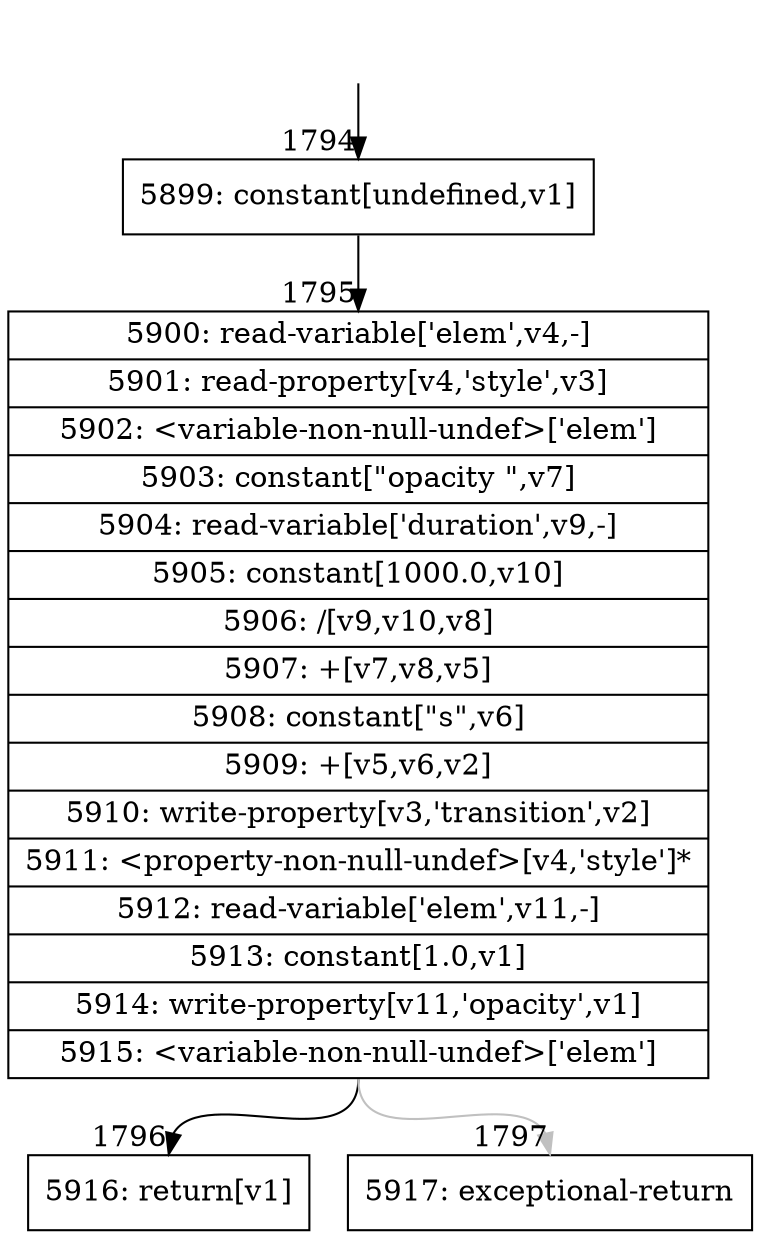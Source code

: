 digraph {
rankdir="TD"
BB_entry151[shape=none,label=""];
BB_entry151 -> BB1794 [tailport=s, headport=n, headlabel="    1794"]
BB1794 [shape=record label="{5899: constant[undefined,v1]}" ] 
BB1794 -> BB1795 [tailport=s, headport=n, headlabel="      1795"]
BB1795 [shape=record label="{5900: read-variable['elem',v4,-]|5901: read-property[v4,'style',v3]|5902: \<variable-non-null-undef\>['elem']|5903: constant[\"opacity \",v7]|5904: read-variable['duration',v9,-]|5905: constant[1000.0,v10]|5906: /[v9,v10,v8]|5907: +[v7,v8,v5]|5908: constant[\"s\",v6]|5909: +[v5,v6,v2]|5910: write-property[v3,'transition',v2]|5911: \<property-non-null-undef\>[v4,'style']*|5912: read-variable['elem',v11,-]|5913: constant[1.0,v1]|5914: write-property[v11,'opacity',v1]|5915: \<variable-non-null-undef\>['elem']}" ] 
BB1795 -> BB1796 [tailport=s, headport=n, headlabel="      1796"]
BB1795 -> BB1797 [tailport=s, headport=n, color=gray, headlabel="      1797"]
BB1796 [shape=record label="{5916: return[v1]}" ] 
BB1797 [shape=record label="{5917: exceptional-return}" ] 
//#$~ 1594
}

